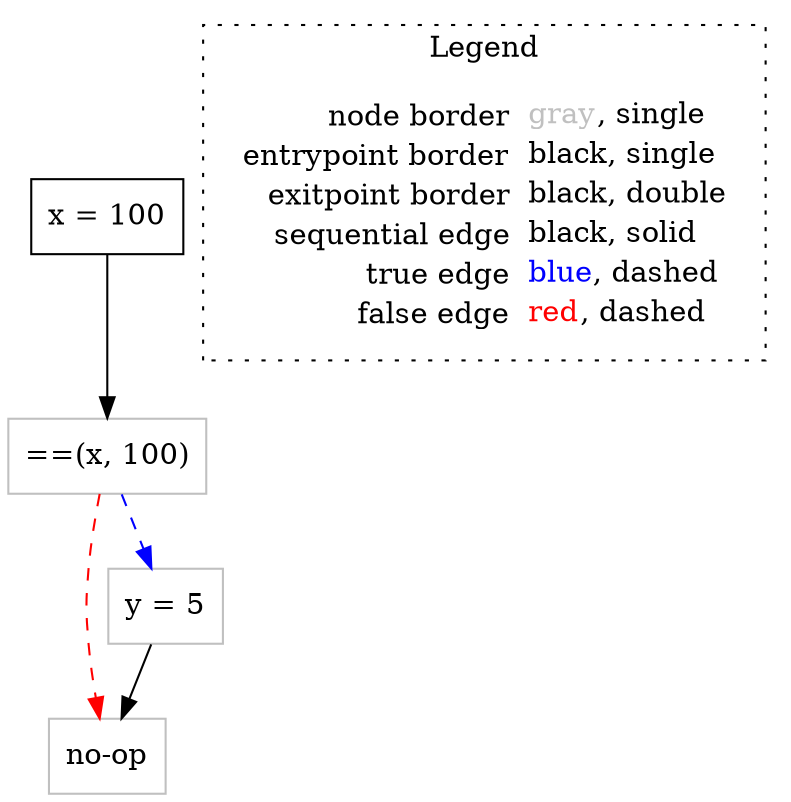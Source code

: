 digraph {
	"node0" [shape="rect",color="black",label=<x = 100>];
	"node1" [shape="rect",color="gray",label=<==(x, 100)>];
	"node2" [shape="rect",color="gray",label=<no-op>];
	"node3" [shape="rect",color="gray",label=<y = 5>];
	"node1" -> "node3" [color="blue",style="dashed"];
	"node1" -> "node2" [color="red",style="dashed"];
	"node3" -> "node2" [color="black"];
	"node0" -> "node1" [color="black"];
subgraph cluster_legend {
	label="Legend";
	style=dotted;
	node [shape=plaintext];
	"legend" [label=<<table border="0" cellpadding="2" cellspacing="0" cellborder="0"><tr><td align="right">node border&nbsp;</td><td align="left"><font color="gray">gray</font>, single</td></tr><tr><td align="right">entrypoint border&nbsp;</td><td align="left"><font color="black">black</font>, single</td></tr><tr><td align="right">exitpoint border&nbsp;</td><td align="left"><font color="black">black</font>, double</td></tr><tr><td align="right">sequential edge&nbsp;</td><td align="left"><font color="black">black</font>, solid</td></tr><tr><td align="right">true edge&nbsp;</td><td align="left"><font color="blue">blue</font>, dashed</td></tr><tr><td align="right">false edge&nbsp;</td><td align="left"><font color="red">red</font>, dashed</td></tr></table>>];
}

}
